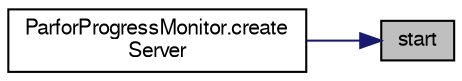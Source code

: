 digraph "start"
{
 // LATEX_PDF_SIZE
  edge [fontname="FreeSans",fontsize="10",labelfontname="FreeSans",labelfontsize="10"];
  node [fontname="FreeSans",fontsize="10",shape=record];
  rankdir="RL";
  Node38 [label="start",height=0.2,width=0.4,color="black", fillcolor="grey75", style="filled", fontcolor="black",tooltip="Don't start the Thread in the constructor."];
  Node38 -> Node39 [dir="back",color="midnightblue",fontsize="10",style="solid",fontname="FreeSans"];
  Node39 [label="ParforProgressMonitor.create\lServer",height=0.2,width=0.4,color="black", fillcolor="white", style="filled",URL="$class_parfor_progress_monitor.html#a81c340990b6d0c58bbb20a5c15a176e4",tooltip="Create a \"server\" progress monitor - this runs on the desktop client and pops up the progress monitor..."];
}
